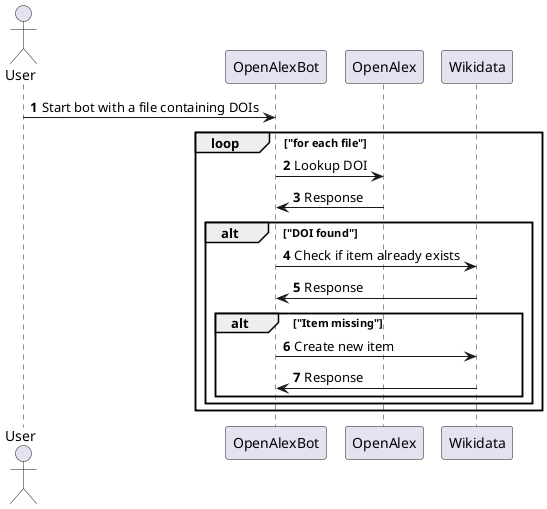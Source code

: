 @startuml
'https://plantuml.com/sequence-diagram

autonumber
Actor User
User -> OpenAlexBot: Start bot with a file containing DOIs
loop "for each file"
    OpenAlexBot -> OpenAlex: Lookup DOI
    OpenAlex -> OpenAlexBot: Response
    alt "DOI found"
        OpenAlexBot -> Wikidata: Check if item already exists
        Wikidata -> OpenAlexBot: Response
        alt "Item missing"
            OpenAlexBot -> Wikidata: Create new item
            Wikidata -> OpenAlexBot: Response
        end
    end
end

@enduml